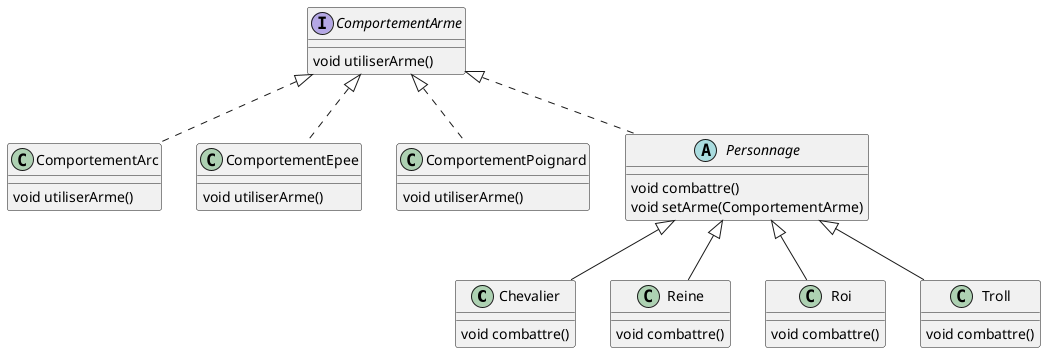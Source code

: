 @startuml

' definitions
' -----------

' package ""
class Chevalier
class ComportementArc
interface ComportementArme
class ComportementEpee
class ComportementPoignard
abstract Personnage
class Reine
class Roi
class Troll
' end package

' content
' -------

' ComportementArc:
ComportementArme <|.. ComportementArc
ComportementArc : void utiliserArme()

' ComportementEpee:
ComportementArme <|.. ComportementEpee
ComportementEpee : void utiliserArme()

' Reine:
Personnage <|-- Reine
Reine : void combattre()

' ComportementPoignard:
ComportementArme <|.. ComportementPoignard
ComportementPoignard : void utiliserArme()

' Troll:
Personnage <|-- Troll
Troll : void combattre()

' Personnage:
ComportementArme <|.. Personnage
Personnage : void combattre()
Personnage : void setArme(ComportementArme)

' Chevalier:
Personnage <|-- Chevalier
Chevalier : void combattre()

' Roi:
Personnage <|-- Roi
Roi : void combattre()

' ComportementArme:
ComportementArme : void utiliserArme()

@enduml
